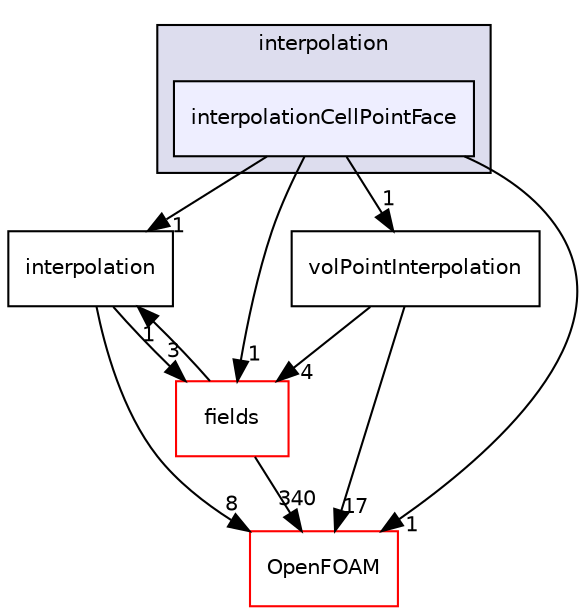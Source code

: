 digraph "src/finiteVolume/interpolation/interpolation/interpolationCellPointFace" {
  bgcolor=transparent;
  compound=true
  node [ fontsize="10", fontname="Helvetica"];
  edge [ labelfontsize="10", labelfontname="Helvetica"];
  subgraph clusterdir_c993260712d995df6dda7964041544db {
    graph [ bgcolor="#ddddee", pencolor="black", label="interpolation" fontname="Helvetica", fontsize="10", URL="dir_c993260712d995df6dda7964041544db.html"]
  dir_ad1be64264df5fef8c03d032bd0d59b8 [shape=box, label="interpolationCellPointFace", style="filled", fillcolor="#eeeeff", pencolor="black", URL="dir_ad1be64264df5fef8c03d032bd0d59b8.html"];
  }
  dir_2b92f387cff56e995f4a12450fdbcf41 [shape=box label="interpolation" URL="dir_2b92f387cff56e995f4a12450fdbcf41.html"];
  dir_25ab4a83a983f7bb7a38b7f63bb141b7 [shape=box label="fields" color="red" URL="dir_25ab4a83a983f7bb7a38b7f63bb141b7.html"];
  dir_dd9fc39a8f9a2ae23f0e64eaf0f03929 [shape=box label="volPointInterpolation" URL="dir_dd9fc39a8f9a2ae23f0e64eaf0f03929.html"];
  dir_c5473ff19b20e6ec4dfe5c310b3778a8 [shape=box label="OpenFOAM" color="red" URL="dir_c5473ff19b20e6ec4dfe5c310b3778a8.html"];
  dir_2b92f387cff56e995f4a12450fdbcf41->dir_25ab4a83a983f7bb7a38b7f63bb141b7 [headlabel="3", labeldistance=1.5 headhref="dir_001172_000936.html"];
  dir_2b92f387cff56e995f4a12450fdbcf41->dir_c5473ff19b20e6ec4dfe5c310b3778a8 [headlabel="8", labeldistance=1.5 headhref="dir_001172_001896.html"];
  dir_25ab4a83a983f7bb7a38b7f63bb141b7->dir_2b92f387cff56e995f4a12450fdbcf41 [headlabel="1", labeldistance=1.5 headhref="dir_000936_001172.html"];
  dir_25ab4a83a983f7bb7a38b7f63bb141b7->dir_c5473ff19b20e6ec4dfe5c310b3778a8 [headlabel="340", labeldistance=1.5 headhref="dir_000936_001896.html"];
  dir_dd9fc39a8f9a2ae23f0e64eaf0f03929->dir_25ab4a83a983f7bb7a38b7f63bb141b7 [headlabel="4", labeldistance=1.5 headhref="dir_001268_000936.html"];
  dir_dd9fc39a8f9a2ae23f0e64eaf0f03929->dir_c5473ff19b20e6ec4dfe5c310b3778a8 [headlabel="17", labeldistance=1.5 headhref="dir_001268_001896.html"];
  dir_ad1be64264df5fef8c03d032bd0d59b8->dir_2b92f387cff56e995f4a12450fdbcf41 [headlabel="1", labeldistance=1.5 headhref="dir_001177_001172.html"];
  dir_ad1be64264df5fef8c03d032bd0d59b8->dir_25ab4a83a983f7bb7a38b7f63bb141b7 [headlabel="1", labeldistance=1.5 headhref="dir_001177_000936.html"];
  dir_ad1be64264df5fef8c03d032bd0d59b8->dir_dd9fc39a8f9a2ae23f0e64eaf0f03929 [headlabel="1", labeldistance=1.5 headhref="dir_001177_001268.html"];
  dir_ad1be64264df5fef8c03d032bd0d59b8->dir_c5473ff19b20e6ec4dfe5c310b3778a8 [headlabel="1", labeldistance=1.5 headhref="dir_001177_001896.html"];
}
